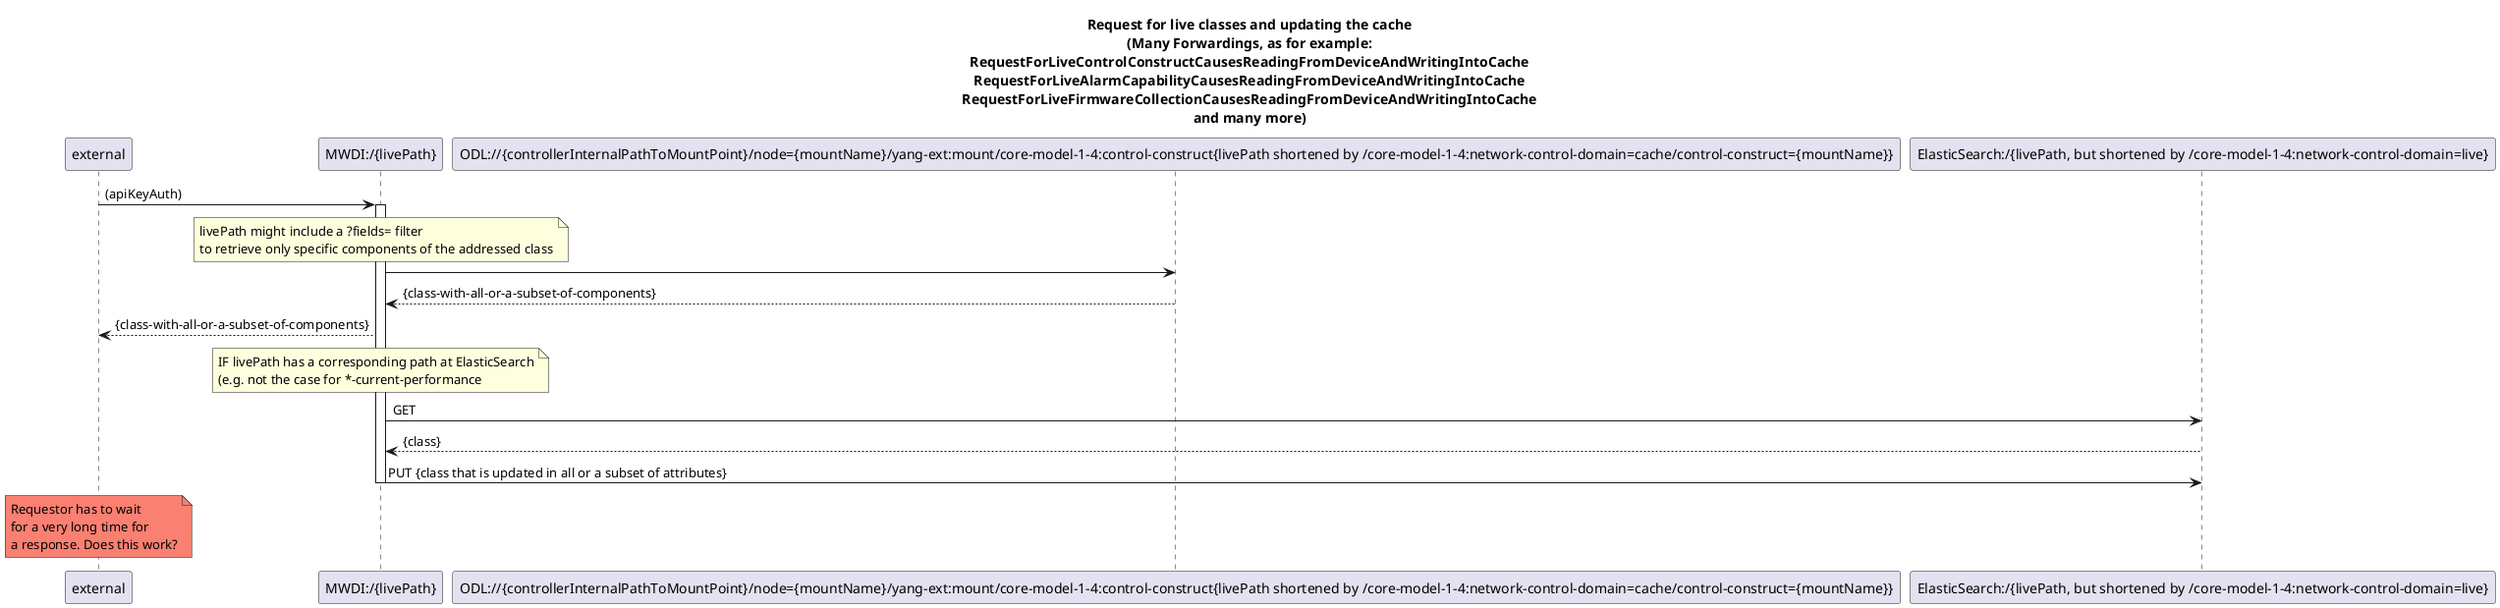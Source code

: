 @startuml 500_LiveRessourcePathWithCacheUpdate
skinparam responseMessageBelowArrow true

title 
Request for live classes and updating the cache
(Many Forwardings, as for example:
RequestForLiveControlConstructCausesReadingFromDeviceAndWritingIntoCache
RequestForLiveAlarmCapabilityCausesReadingFromDeviceAndWritingIntoCache
RequestForLiveFirmwareCollectionCausesReadingFromDeviceAndWritingIntoCache
and many more)
end title


participant "external" as requestor
participant "MWDI:/{livePath}" as LiveControlConstructClass
participant "ODL://{controllerInternalPathToMountPoint}/node={mountName}/yang-ext:mount/core-model-1-4:control-construct{livePath shortened by /core-model-1-4:network-control-domain=cache/control-construct={mountName}}" as OdlControlConstructClass
participant "ElasticSearch:/{livePath, but shortened by /core-model-1-4:network-control-domain=live}" as EsControlConstructClass



requestor -> LiveControlConstructClass: (apiKeyAuth)
activate LiveControlConstructClass

note over LiveControlConstructClass
livePath might include a ?fields= filter 
to retrieve only specific components of the addressed class
end note
LiveControlConstructClass -> OdlControlConstructClass
OdlControlConstructClass --> LiveControlConstructClass: {class-with-all-or-a-subset-of-components}

LiveControlConstructClass --> requestor: {class-with-all-or-a-subset-of-components}

note over LiveControlConstructClass
IF livePath has a corresponding path at ElasticSearch
(e.g. not the case for *-current-performance
end note
LiveControlConstructClass -> EsControlConstructClass: GET
EsControlConstructClass --> LiveControlConstructClass: {class}

LiveControlConstructClass -> EsControlConstructClass: PUT {class that is updated in all or a subset of attributes}

deactivate LiveControlConstructClass

skinparam NoteBackgroundColor salmon
note over requestor: Requestor has to wait \nfor a very long time for \na response. Does this work?
skinparam NoteBackgroundColor default

@enduml



